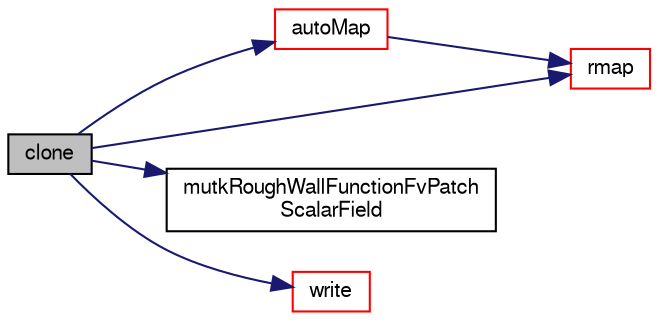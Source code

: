 digraph "clone"
{
  bgcolor="transparent";
  edge [fontname="FreeSans",fontsize="10",labelfontname="FreeSans",labelfontsize="10"];
  node [fontname="FreeSans",fontsize="10",shape=record];
  rankdir="LR";
  Node58 [label="clone",height=0.2,width=0.4,color="black", fillcolor="grey75", style="filled", fontcolor="black"];
  Node58 -> Node59 [color="midnightblue",fontsize="10",style="solid",fontname="FreeSans"];
  Node59 [label="autoMap",height=0.2,width=0.4,color="red",URL="$a30698.html#a0ab0c43ce90d756c88dd81e3d0a9eef5",tooltip="Map (and resize as needed) from self given a mapping object. "];
  Node59 -> Node61 [color="midnightblue",fontsize="10",style="solid",fontname="FreeSans"];
  Node61 [label="rmap",height=0.2,width=0.4,color="red",URL="$a30698.html#a713277715ccc0a5ef466b0516d44731f",tooltip="Reverse map the given fvPatchField onto this fvPatchField. "];
  Node58 -> Node63 [color="midnightblue",fontsize="10",style="solid",fontname="FreeSans"];
  Node63 [label="mutkRoughWallFunctionFvPatch\lScalarField",height=0.2,width=0.4,color="black",URL="$a30698.html#a2c929fce96fe68e2c22b737b934b42ba",tooltip="Construct from patch and internal field. "];
  Node58 -> Node61 [color="midnightblue",fontsize="10",style="solid",fontname="FreeSans"];
  Node58 -> Node64 [color="midnightblue",fontsize="10",style="solid",fontname="FreeSans"];
  Node64 [label="write",height=0.2,width=0.4,color="red",URL="$a30698.html#a293fdfec8bdfbd5c3913ab4c9f3454ff",tooltip="Write. "];
}
